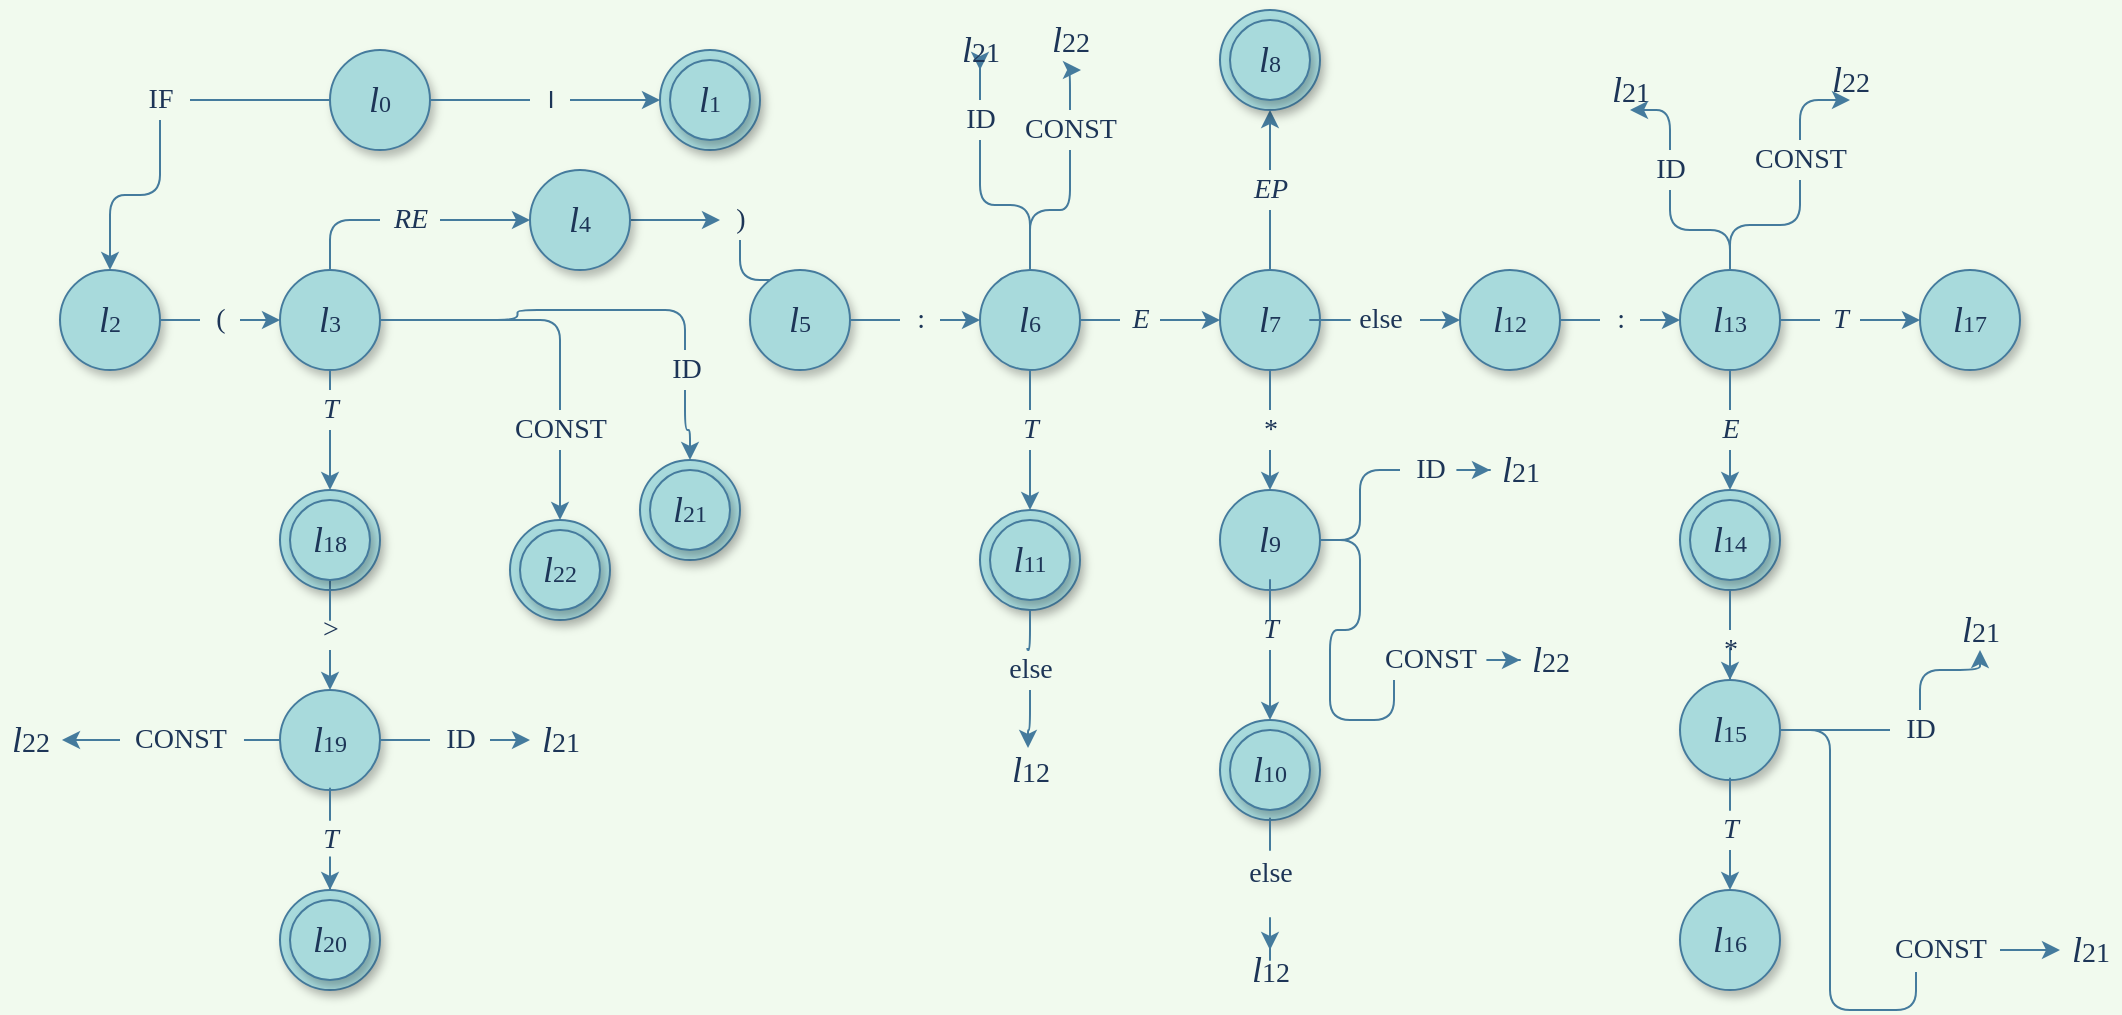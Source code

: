 <mxfile version="15.9.1" type="device"><diagram name="Page-1" id="42789a77-a242-8287-6e28-9cd8cfd52e62"><mxGraphModel dx="1471" dy="631" grid="1" gridSize="10" guides="1" tooltips="1" connect="1" arrows="1" fold="1" page="1" pageScale="1" pageWidth="1100" pageHeight="850" background="#F1FAEE" math="0" shadow="0"><root><mxCell id="0"/><mxCell id="1" parent="0"/><mxCell id="T-5cMUtfpb9aimFuMQNR-3" style="edgeStyle=orthogonalEdgeStyle;rounded=0;orthogonalLoop=1;jettySize=auto;html=1;fontFamily=Times New Roman;fontSize=18;fillColor=#A8DADC;strokeColor=#457B9D;fontColor=#1D3557;startArrow=none;labelBackgroundColor=#F1FAEE;" edge="1" parent="1" source="T-5cMUtfpb9aimFuMQNR-4" target="T-5cMUtfpb9aimFuMQNR-1"><mxGeometry relative="1" as="geometry"/></mxCell><mxCell id="T-5cMUtfpb9aimFuMQNR-21" style="edgeStyle=orthogonalEdgeStyle;curved=0;rounded=1;sketch=0;orthogonalLoop=1;jettySize=auto;html=1;fontFamily=Times New Roman;fontSize=14;fontColor=#1D3557;strokeColor=#457B9D;fillColor=#A8DADC;startArrow=none;" edge="1" parent="1" source="T-5cMUtfpb9aimFuMQNR-23" target="T-5cMUtfpb9aimFuMQNR-18"><mxGeometry relative="1" as="geometry"/></mxCell><mxCell id="3o5LL-7ji7sKPHtZ-A-z-18" value="&lt;font style=&quot;font-size: 18px&quot; face=&quot;Times New Roman&quot;&gt;&lt;i&gt;&lt;span&gt;l&lt;/span&gt;&lt;/i&gt;&lt;/font&gt;&lt;font face=&quot;Times New Roman&quot;&gt;0&lt;/font&gt;" style="ellipse;whiteSpace=wrap;html=1;rounded=0;shadow=1;comic=0;labelBackgroundColor=none;strokeWidth=1;fontFamily=Verdana;fontSize=12;align=center;fillColor=#A8DADC;strokeColor=#457B9D;fontColor=#1D3557;" parent="1" vertex="1"><mxGeometry x="205" y="70" width="50" height="50" as="geometry"/></mxCell><mxCell id="T-5cMUtfpb9aimFuMQNR-1" value="&lt;font style=&quot;font-size: 18px&quot; face=&quot;Times New Roman&quot;&gt;&lt;i&gt;&lt;span&gt;l&lt;/span&gt;&lt;/i&gt;&lt;/font&gt;1" style="ellipse;whiteSpace=wrap;html=1;rounded=0;shadow=1;comic=0;labelBackgroundColor=none;strokeWidth=1;fontFamily=Verdana;fontSize=12;align=center;fillColor=#A8DADC;strokeColor=#457B9D;fontColor=#1D3557;" vertex="1" parent="1"><mxGeometry x="370" y="70" width="50" height="50" as="geometry"/></mxCell><mxCell id="T-5cMUtfpb9aimFuMQNR-4" value="I" style="text;html=1;align=center;verticalAlign=middle;resizable=0;points=[];autosize=1;strokeColor=none;fillColor=none;fontColor=#1D3557;" vertex="1" parent="1"><mxGeometry x="305" y="85" width="20" height="20" as="geometry"/></mxCell><mxCell id="T-5cMUtfpb9aimFuMQNR-5" value="" style="edgeStyle=orthogonalEdgeStyle;rounded=0;orthogonalLoop=1;jettySize=auto;html=1;fontFamily=Times New Roman;fontSize=18;fillColor=#A8DADC;strokeColor=#457B9D;fontColor=#1D3557;endArrow=none;labelBackgroundColor=#F1FAEE;" edge="1" parent="1" source="3o5LL-7ji7sKPHtZ-A-z-18" target="T-5cMUtfpb9aimFuMQNR-4"><mxGeometry relative="1" as="geometry"><mxPoint x="230" y="120" as="sourcePoint"/><mxPoint x="230" y="210" as="targetPoint"/></mxGeometry></mxCell><mxCell id="T-5cMUtfpb9aimFuMQNR-6" value="&lt;font style=&quot;font-size: 18px&quot; face=&quot;Times New Roman&quot;&gt;&lt;i&gt;&lt;span&gt;l&lt;/span&gt;&lt;/i&gt;&lt;/font&gt;1" style="ellipse;whiteSpace=wrap;html=1;rounded=0;shadow=1;comic=0;labelBackgroundColor=none;strokeWidth=1;fontFamily=Verdana;fontSize=12;align=center;fillColor=#A8DADC;strokeColor=#457B9D;fontColor=#1D3557;" vertex="1" parent="1"><mxGeometry x="375" y="75" width="40" height="40" as="geometry"/></mxCell><mxCell id="T-5cMUtfpb9aimFuMQNR-22" style="edgeStyle=orthogonalEdgeStyle;curved=0;rounded=1;sketch=0;orthogonalLoop=1;jettySize=auto;html=1;entryX=0;entryY=0.5;entryDx=0;entryDy=0;fontFamily=Times New Roman;fontSize=14;fontColor=#1D3557;strokeColor=#457B9D;fillColor=#A8DADC;startArrow=none;" edge="1" parent="1" source="T-5cMUtfpb9aimFuMQNR-25" target="T-5cMUtfpb9aimFuMQNR-19"><mxGeometry relative="1" as="geometry"/></mxCell><mxCell id="T-5cMUtfpb9aimFuMQNR-18" value="&lt;font style=&quot;font-size: 18px&quot; face=&quot;Times New Roman&quot;&gt;&lt;i&gt;&lt;span&gt;l&lt;/span&gt;&lt;/i&gt;&lt;/font&gt;&lt;font face=&quot;Times New Roman&quot;&gt;2&lt;/font&gt;" style="ellipse;whiteSpace=wrap;html=1;rounded=0;shadow=1;comic=0;labelBackgroundColor=none;strokeWidth=1;fontFamily=Verdana;fontSize=12;align=center;fillColor=#A8DADC;strokeColor=#457B9D;fontColor=#1D3557;" vertex="1" parent="1"><mxGeometry x="70" y="180" width="50" height="50" as="geometry"/></mxCell><mxCell id="T-5cMUtfpb9aimFuMQNR-28" style="edgeStyle=orthogonalEdgeStyle;curved=0;rounded=1;sketch=0;orthogonalLoop=1;jettySize=auto;html=1;entryX=0;entryY=0.5;entryDx=0;entryDy=0;fontFamily=Times New Roman;fontSize=14;fontColor=#1D3557;strokeColor=#457B9D;fillColor=#A8DADC;startArrow=none;" edge="1" parent="1" source="T-5cMUtfpb9aimFuMQNR-29" target="T-5cMUtfpb9aimFuMQNR-27"><mxGeometry relative="1" as="geometry"/></mxCell><mxCell id="T-5cMUtfpb9aimFuMQNR-52" style="edgeStyle=orthogonalEdgeStyle;curved=0;rounded=1;sketch=0;orthogonalLoop=1;jettySize=auto;html=1;fontFamily=Times New Roman;fontSize=14;fontColor=#1D3557;strokeColor=#457B9D;fillColor=#A8DADC;startArrow=none;" edge="1" parent="1" source="T-5cMUtfpb9aimFuMQNR-53" target="T-5cMUtfpb9aimFuMQNR-51"><mxGeometry relative="1" as="geometry"/></mxCell><mxCell id="T-5cMUtfpb9aimFuMQNR-160" style="edgeStyle=orthogonalEdgeStyle;curved=0;rounded=1;sketch=0;orthogonalLoop=1;jettySize=auto;html=1;entryX=0.5;entryY=0;entryDx=0;entryDy=0;fontFamily=Times New Roman;fontSize=14;fontColor=#1D3557;strokeColor=#457B9D;fillColor=#A8DADC;startArrow=none;" edge="1" parent="1" source="T-5cMUtfpb9aimFuMQNR-162" target="T-5cMUtfpb9aimFuMQNR-123"><mxGeometry relative="1" as="geometry"/></mxCell><mxCell id="T-5cMUtfpb9aimFuMQNR-168" style="edgeStyle=orthogonalEdgeStyle;curved=0;rounded=1;sketch=0;orthogonalLoop=1;jettySize=auto;html=1;fontFamily=Times New Roman;fontSize=14;fontColor=#1D3557;strokeColor=#457B9D;fillColor=#A8DADC;startArrow=none;" edge="1" parent="1" source="T-5cMUtfpb9aimFuMQNR-166" target="T-5cMUtfpb9aimFuMQNR-122"><mxGeometry relative="1" as="geometry"/></mxCell><mxCell id="T-5cMUtfpb9aimFuMQNR-19" value="&lt;font style=&quot;font-size: 18px&quot; face=&quot;Times New Roman&quot;&gt;&lt;i&gt;&lt;span&gt;l&lt;/span&gt;&lt;/i&gt;&lt;/font&gt;&lt;font face=&quot;Times New Roman&quot;&gt;3&lt;/font&gt;" style="ellipse;whiteSpace=wrap;html=1;rounded=0;shadow=1;comic=0;labelBackgroundColor=none;strokeWidth=1;fontFamily=Verdana;fontSize=12;align=center;fillColor=#A8DADC;strokeColor=#457B9D;fontColor=#1D3557;" vertex="1" parent="1"><mxGeometry x="180" y="180" width="50" height="50" as="geometry"/></mxCell><mxCell id="T-5cMUtfpb9aimFuMQNR-23" value="IF" style="text;html=1;align=center;verticalAlign=middle;resizable=0;points=[];autosize=1;strokeColor=none;fillColor=none;fontSize=14;fontFamily=Times New Roman;fontColor=#1D3557;" vertex="1" parent="1"><mxGeometry x="105" y="85" width="30" height="20" as="geometry"/></mxCell><mxCell id="T-5cMUtfpb9aimFuMQNR-24" value="" style="edgeStyle=orthogonalEdgeStyle;curved=0;rounded=1;sketch=0;orthogonalLoop=1;jettySize=auto;html=1;fontFamily=Times New Roman;fontSize=14;fontColor=#1D3557;strokeColor=#457B9D;fillColor=#A8DADC;endArrow=none;" edge="1" parent="1" source="3o5LL-7ji7sKPHtZ-A-z-18" target="T-5cMUtfpb9aimFuMQNR-23"><mxGeometry relative="1" as="geometry"><mxPoint x="205.0" y="95.0" as="sourcePoint"/><mxPoint x="95.0" y="180" as="targetPoint"/></mxGeometry></mxCell><mxCell id="T-5cMUtfpb9aimFuMQNR-25" value="(" style="text;html=1;align=center;verticalAlign=middle;resizable=0;points=[];autosize=1;strokeColor=none;fillColor=none;fontSize=14;fontFamily=Times New Roman;fontColor=#1D3557;" vertex="1" parent="1"><mxGeometry x="140" y="195" width="20" height="20" as="geometry"/></mxCell><mxCell id="T-5cMUtfpb9aimFuMQNR-26" value="" style="edgeStyle=orthogonalEdgeStyle;curved=0;rounded=1;sketch=0;orthogonalLoop=1;jettySize=auto;html=1;entryX=0;entryY=0.5;entryDx=0;entryDy=0;fontFamily=Times New Roman;fontSize=14;fontColor=#1D3557;strokeColor=#457B9D;fillColor=#A8DADC;endArrow=none;" edge="1" parent="1" source="T-5cMUtfpb9aimFuMQNR-18" target="T-5cMUtfpb9aimFuMQNR-25"><mxGeometry relative="1" as="geometry"><mxPoint x="120" y="205" as="sourcePoint"/><mxPoint x="220" y="205" as="targetPoint"/></mxGeometry></mxCell><mxCell id="T-5cMUtfpb9aimFuMQNR-156" style="edgeStyle=orthogonalEdgeStyle;curved=0;rounded=1;sketch=0;orthogonalLoop=1;jettySize=auto;html=1;entryX=0.5;entryY=0;entryDx=0;entryDy=0;fontFamily=Times New Roman;fontSize=14;fontColor=#1D3557;strokeColor=#457B9D;fillColor=#A8DADC;startArrow=none;" edge="1" parent="1" source="T-5cMUtfpb9aimFuMQNR-39" target="T-5cMUtfpb9aimFuMQNR-33"><mxGeometry relative="1" as="geometry"/></mxCell><mxCell id="T-5cMUtfpb9aimFuMQNR-159" style="edgeStyle=orthogonalEdgeStyle;curved=0;rounded=1;sketch=0;orthogonalLoop=1;jettySize=auto;html=1;fontFamily=Times New Roman;fontSize=14;fontColor=#1D3557;strokeColor=#457B9D;fillColor=#A8DADC;" edge="1" parent="1" source="T-5cMUtfpb9aimFuMQNR-27" target="T-5cMUtfpb9aimFuMQNR-39"><mxGeometry relative="1" as="geometry"/></mxCell><mxCell id="T-5cMUtfpb9aimFuMQNR-27" value="&lt;font style=&quot;font-size: 18px&quot; face=&quot;Times New Roman&quot;&gt;&lt;i&gt;&lt;span&gt;l&lt;/span&gt;&lt;/i&gt;&lt;/font&gt;&lt;font face=&quot;Times New Roman&quot;&gt;4&lt;/font&gt;" style="ellipse;whiteSpace=wrap;html=1;rounded=0;shadow=1;comic=0;labelBackgroundColor=none;strokeWidth=1;fontFamily=Verdana;fontSize=12;align=center;fillColor=#A8DADC;strokeColor=#457B9D;fontColor=#1D3557;" vertex="1" parent="1"><mxGeometry x="305" y="130" width="50" height="50" as="geometry"/></mxCell><mxCell id="T-5cMUtfpb9aimFuMQNR-29" value="&lt;i&gt;RE&lt;/i&gt;" style="text;html=1;align=center;verticalAlign=middle;resizable=0;points=[];autosize=1;strokeColor=none;fillColor=none;fontSize=14;fontFamily=Times New Roman;fontColor=#1D3557;" vertex="1" parent="1"><mxGeometry x="230" y="145" width="30" height="20" as="geometry"/></mxCell><mxCell id="T-5cMUtfpb9aimFuMQNR-30" value="" style="edgeStyle=orthogonalEdgeStyle;curved=0;rounded=1;sketch=0;orthogonalLoop=1;jettySize=auto;html=1;entryX=0;entryY=0.5;entryDx=0;entryDy=0;fontFamily=Times New Roman;fontSize=14;fontColor=#1D3557;strokeColor=#457B9D;fillColor=#A8DADC;endArrow=none;" edge="1" parent="1" source="T-5cMUtfpb9aimFuMQNR-19" target="T-5cMUtfpb9aimFuMQNR-29"><mxGeometry relative="1" as="geometry"><mxPoint x="255" y="205" as="sourcePoint"/><mxPoint x="330" y="205" as="targetPoint"/></mxGeometry></mxCell><mxCell id="T-5cMUtfpb9aimFuMQNR-37" style="edgeStyle=orthogonalEdgeStyle;curved=0;rounded=1;sketch=0;orthogonalLoop=1;jettySize=auto;html=1;entryX=0;entryY=0.5;entryDx=0;entryDy=0;fontFamily=Times New Roman;fontSize=14;fontColor=#1D3557;strokeColor=#457B9D;fillColor=#A8DADC;startArrow=none;" edge="1" parent="1" source="T-5cMUtfpb9aimFuMQNR-41" target="T-5cMUtfpb9aimFuMQNR-34"><mxGeometry relative="1" as="geometry"/></mxCell><mxCell id="T-5cMUtfpb9aimFuMQNR-33" value="&lt;font style=&quot;font-size: 18px&quot; face=&quot;Times New Roman&quot;&gt;&lt;i&gt;&lt;span&gt;l&lt;/span&gt;&lt;/i&gt;&lt;/font&gt;&lt;font face=&quot;Times New Roman&quot;&gt;5&lt;/font&gt;" style="ellipse;whiteSpace=wrap;html=1;rounded=0;shadow=1;comic=0;labelBackgroundColor=none;strokeWidth=1;fontFamily=Verdana;fontSize=12;align=center;fillColor=#A8DADC;strokeColor=#457B9D;fontColor=#1D3557;" vertex="1" parent="1"><mxGeometry x="415" y="180" width="50" height="50" as="geometry"/></mxCell><mxCell id="T-5cMUtfpb9aimFuMQNR-38" style="edgeStyle=orthogonalEdgeStyle;curved=0;rounded=1;sketch=0;orthogonalLoop=1;jettySize=auto;html=1;entryX=0;entryY=0.5;entryDx=0;entryDy=0;fontFamily=Times New Roman;fontSize=14;fontColor=#1D3557;strokeColor=#457B9D;fillColor=#A8DADC;startArrow=none;" edge="1" parent="1" source="T-5cMUtfpb9aimFuMQNR-43" target="T-5cMUtfpb9aimFuMQNR-35"><mxGeometry relative="1" as="geometry"/></mxCell><mxCell id="T-5cMUtfpb9aimFuMQNR-145" style="edgeStyle=orthogonalEdgeStyle;curved=0;rounded=1;sketch=0;orthogonalLoop=1;jettySize=auto;html=1;fontFamily=Times New Roman;fontSize=14;fontColor=#1D3557;strokeColor=#457B9D;fillColor=#A8DADC;startArrow=none;" edge="1" parent="1" source="T-5cMUtfpb9aimFuMQNR-146" target="T-5cMUtfpb9aimFuMQNR-143"><mxGeometry relative="1" as="geometry"/></mxCell><mxCell id="T-5cMUtfpb9aimFuMQNR-188" style="edgeStyle=orthogonalEdgeStyle;curved=0;rounded=1;sketch=0;orthogonalLoop=1;jettySize=auto;html=1;fontFamily=Times New Roman;fontSize=14;fontColor=#1D3557;strokeColor=#457B9D;fillColor=#A8DADC;startArrow=none;" edge="1" parent="1" source="T-5cMUtfpb9aimFuMQNR-192"><mxGeometry relative="1" as="geometry"><mxPoint x="580" y="80" as="targetPoint"/></mxGeometry></mxCell><mxCell id="T-5cMUtfpb9aimFuMQNR-189" style="edgeStyle=orthogonalEdgeStyle;curved=0;rounded=1;sketch=0;orthogonalLoop=1;jettySize=auto;html=1;fontFamily=Times New Roman;fontSize=14;fontColor=#1D3557;strokeColor=#457B9D;fillColor=#A8DADC;startArrow=none;" edge="1" parent="1" source="T-5cMUtfpb9aimFuMQNR-190"><mxGeometry relative="1" as="geometry"><mxPoint x="530" y="80" as="targetPoint"/></mxGeometry></mxCell><mxCell id="T-5cMUtfpb9aimFuMQNR-34" value="&lt;font style=&quot;font-size: 18px&quot; face=&quot;Times New Roman&quot;&gt;&lt;i&gt;&lt;span&gt;l&lt;/span&gt;&lt;/i&gt;&lt;/font&gt;&lt;font face=&quot;Times New Roman&quot;&gt;6&lt;/font&gt;" style="ellipse;whiteSpace=wrap;html=1;rounded=0;shadow=1;comic=0;labelBackgroundColor=none;strokeWidth=1;fontFamily=Verdana;fontSize=12;align=center;fillColor=#A8DADC;strokeColor=#457B9D;fontColor=#1D3557;" vertex="1" parent="1"><mxGeometry x="530" y="180" width="50" height="50" as="geometry"/></mxCell><mxCell id="T-5cMUtfpb9aimFuMQNR-73" value="" style="edgeStyle=orthogonalEdgeStyle;curved=0;rounded=1;sketch=0;orthogonalLoop=1;jettySize=auto;html=1;fontFamily=Times New Roman;fontSize=14;fontColor=#1D3557;strokeColor=#457B9D;fillColor=#A8DADC;startArrow=none;" edge="1" parent="1" source="T-5cMUtfpb9aimFuMQNR-74" target="T-5cMUtfpb9aimFuMQNR-72"><mxGeometry relative="1" as="geometry"/></mxCell><mxCell id="T-5cMUtfpb9aimFuMQNR-86" style="edgeStyle=orthogonalEdgeStyle;curved=0;rounded=1;sketch=0;orthogonalLoop=1;jettySize=auto;html=1;fontFamily=Times New Roman;fontSize=14;fontColor=#1D3557;strokeColor=#457B9D;fillColor=#A8DADC;startArrow=none;" edge="1" parent="1" source="T-5cMUtfpb9aimFuMQNR-93" target="T-5cMUtfpb9aimFuMQNR-85"><mxGeometry relative="1" as="geometry"/></mxCell><mxCell id="T-5cMUtfpb9aimFuMQNR-89" style="edgeStyle=orthogonalEdgeStyle;curved=0;rounded=1;sketch=0;orthogonalLoop=1;jettySize=auto;html=1;fontFamily=Times New Roman;fontSize=14;fontColor=#1D3557;strokeColor=#457B9D;fillColor=#A8DADC;startArrow=none;" edge="1" parent="1" source="T-5cMUtfpb9aimFuMQNR-90" target="T-5cMUtfpb9aimFuMQNR-45"><mxGeometry relative="1" as="geometry"/></mxCell><mxCell id="T-5cMUtfpb9aimFuMQNR-35" value="&lt;font style=&quot;font-size: 18px&quot; face=&quot;Times New Roman&quot;&gt;&lt;i&gt;&lt;span&gt;l&lt;/span&gt;&lt;/i&gt;&lt;/font&gt;&lt;font face=&quot;Times New Roman&quot;&gt;7&lt;/font&gt;" style="ellipse;whiteSpace=wrap;html=1;rounded=0;shadow=1;comic=0;labelBackgroundColor=none;strokeWidth=1;fontFamily=Verdana;fontSize=12;align=center;fillColor=#A8DADC;strokeColor=#457B9D;fontColor=#1D3557;" vertex="1" parent="1"><mxGeometry x="650" y="180" width="50" height="50" as="geometry"/></mxCell><mxCell id="T-5cMUtfpb9aimFuMQNR-41" value=":" style="text;html=1;align=center;verticalAlign=middle;resizable=0;points=[];autosize=1;strokeColor=none;fillColor=none;fontSize=14;fontFamily=Times New Roman;fontColor=#1D3557;" vertex="1" parent="1"><mxGeometry x="490" y="195" width="20" height="20" as="geometry"/></mxCell><mxCell id="T-5cMUtfpb9aimFuMQNR-42" value="" style="edgeStyle=orthogonalEdgeStyle;curved=0;rounded=1;sketch=0;orthogonalLoop=1;jettySize=auto;html=1;entryX=0;entryY=0.5;entryDx=0;entryDy=0;fontFamily=Times New Roman;fontSize=14;fontColor=#1D3557;strokeColor=#457B9D;fillColor=#A8DADC;endArrow=none;" edge="1" parent="1" source="T-5cMUtfpb9aimFuMQNR-33" target="T-5cMUtfpb9aimFuMQNR-41"><mxGeometry relative="1" as="geometry"><mxPoint x="520" y="205" as="sourcePoint"/><mxPoint x="600" y="205" as="targetPoint"/></mxGeometry></mxCell><mxCell id="T-5cMUtfpb9aimFuMQNR-43" value="&lt;i&gt;E&lt;/i&gt;" style="text;html=1;align=center;verticalAlign=middle;resizable=0;points=[];autosize=1;strokeColor=none;fillColor=none;fontSize=14;fontFamily=Times New Roman;fontColor=#1D3557;" vertex="1" parent="1"><mxGeometry x="600" y="195" width="20" height="20" as="geometry"/></mxCell><mxCell id="T-5cMUtfpb9aimFuMQNR-44" value="" style="edgeStyle=orthogonalEdgeStyle;curved=0;rounded=1;sketch=0;orthogonalLoop=1;jettySize=auto;html=1;entryX=0;entryY=0.5;entryDx=0;entryDy=0;fontFamily=Times New Roman;fontSize=14;fontColor=#1D3557;strokeColor=#457B9D;fillColor=#A8DADC;endArrow=none;" edge="1" parent="1" source="T-5cMUtfpb9aimFuMQNR-34" target="T-5cMUtfpb9aimFuMQNR-43"><mxGeometry relative="1" as="geometry"><mxPoint x="650" y="205" as="sourcePoint"/><mxPoint x="760" y="205" as="targetPoint"/></mxGeometry></mxCell><mxCell id="T-5cMUtfpb9aimFuMQNR-45" value="&lt;font style=&quot;font-size: 18px&quot; face=&quot;Times New Roman&quot;&gt;&lt;i&gt;&lt;span&gt;l&lt;/span&gt;&lt;/i&gt;&lt;/font&gt;&lt;font face=&quot;Times New Roman&quot;&gt;8&lt;/font&gt;" style="ellipse;whiteSpace=wrap;html=1;rounded=0;shadow=1;comic=0;labelBackgroundColor=none;strokeWidth=1;fontFamily=Verdana;fontSize=12;align=center;fillColor=#A8DADC;strokeColor=#457B9D;fontColor=#1D3557;" vertex="1" parent="1"><mxGeometry x="650" y="50" width="50" height="50" as="geometry"/></mxCell><mxCell id="T-5cMUtfpb9aimFuMQNR-56" style="edgeStyle=orthogonalEdgeStyle;curved=0;rounded=1;sketch=0;orthogonalLoop=1;jettySize=auto;html=1;fontFamily=Times New Roman;fontSize=14;fontColor=#1D3557;strokeColor=#457B9D;fillColor=#A8DADC;startArrow=none;" edge="1" parent="1" source="T-5cMUtfpb9aimFuMQNR-57" target="T-5cMUtfpb9aimFuMQNR-55"><mxGeometry relative="1" as="geometry"/></mxCell><mxCell id="T-5cMUtfpb9aimFuMQNR-51" value="&lt;font style=&quot;font-size: 18px&quot; face=&quot;Times New Roman&quot;&gt;&lt;i&gt;&lt;span&gt;l&lt;/span&gt;&lt;/i&gt;&lt;/font&gt;&lt;font face=&quot;Times New Roman&quot;&gt;18&lt;/font&gt;" style="ellipse;whiteSpace=wrap;html=1;rounded=0;shadow=1;comic=0;labelBackgroundColor=none;strokeWidth=1;fontFamily=Verdana;fontSize=12;align=center;fillColor=#A8DADC;strokeColor=#457B9D;fontColor=#1D3557;" vertex="1" parent="1"><mxGeometry x="180" y="290" width="50" height="50" as="geometry"/></mxCell><mxCell id="T-5cMUtfpb9aimFuMQNR-53" value="&lt;i&gt;T&lt;/i&gt;" style="text;html=1;align=center;verticalAlign=middle;resizable=0;points=[];autosize=1;strokeColor=none;fillColor=none;fontSize=14;fontFamily=Times New Roman;fontColor=#1D3557;" vertex="1" parent="1"><mxGeometry x="195" y="240" width="20" height="20" as="geometry"/></mxCell><mxCell id="T-5cMUtfpb9aimFuMQNR-54" value="" style="edgeStyle=orthogonalEdgeStyle;curved=0;rounded=1;sketch=0;orthogonalLoop=1;jettySize=auto;html=1;fontFamily=Times New Roman;fontSize=14;fontColor=#1D3557;strokeColor=#457B9D;fillColor=#A8DADC;endArrow=none;" edge="1" parent="1" source="T-5cMUtfpb9aimFuMQNR-19" target="T-5cMUtfpb9aimFuMQNR-53"><mxGeometry relative="1" as="geometry"><mxPoint x="205" y="230" as="sourcePoint"/><mxPoint x="205" y="290" as="targetPoint"/><Array as="points"><mxPoint x="205" y="260"/><mxPoint x="205" y="260"/></Array></mxGeometry></mxCell><mxCell id="T-5cMUtfpb9aimFuMQNR-60" style="edgeStyle=orthogonalEdgeStyle;curved=0;rounded=1;sketch=0;orthogonalLoop=1;jettySize=auto;html=1;fontFamily=Times New Roman;fontSize=14;fontColor=#1D3557;strokeColor=#457B9D;fillColor=#A8DADC;startArrow=none;" edge="1" parent="1" source="T-5cMUtfpb9aimFuMQNR-61" target="T-5cMUtfpb9aimFuMQNR-59"><mxGeometry relative="1" as="geometry"/></mxCell><mxCell id="T-5cMUtfpb9aimFuMQNR-178" style="edgeStyle=orthogonalEdgeStyle;curved=0;rounded=1;sketch=0;orthogonalLoop=1;jettySize=auto;html=1;fontFamily=Times New Roman;fontSize=14;fontColor=#1D3557;strokeColor=#457B9D;fillColor=#A8DADC;startArrow=none;" edge="1" parent="1" source="T-5cMUtfpb9aimFuMQNR-183" target="T-5cMUtfpb9aimFuMQNR-176"><mxGeometry relative="1" as="geometry"/></mxCell><mxCell id="T-5cMUtfpb9aimFuMQNR-179" style="edgeStyle=orthogonalEdgeStyle;curved=0;rounded=1;sketch=0;orthogonalLoop=1;jettySize=auto;html=1;entryX=1.033;entryY=0.5;entryDx=0;entryDy=0;entryPerimeter=0;fontFamily=Times New Roman;fontSize=14;fontColor=#1D3557;strokeColor=#457B9D;fillColor=#A8DADC;startArrow=none;" edge="1" parent="1" source="T-5cMUtfpb9aimFuMQNR-180" target="T-5cMUtfpb9aimFuMQNR-177"><mxGeometry relative="1" as="geometry"/></mxCell><mxCell id="T-5cMUtfpb9aimFuMQNR-55" value="&lt;font style=&quot;font-size: 18px&quot; face=&quot;Times New Roman&quot;&gt;&lt;i&gt;&lt;span&gt;l&lt;/span&gt;&lt;/i&gt;&lt;/font&gt;&lt;font face=&quot;Times New Roman&quot;&gt;19&lt;/font&gt;" style="ellipse;whiteSpace=wrap;html=1;rounded=0;shadow=1;comic=0;labelBackgroundColor=none;strokeWidth=1;fontFamily=Verdana;fontSize=12;align=center;fillColor=#A8DADC;strokeColor=#457B9D;fontColor=#1D3557;" vertex="1" parent="1"><mxGeometry x="180" y="390" width="50" height="50" as="geometry"/></mxCell><mxCell id="T-5cMUtfpb9aimFuMQNR-57" value="&amp;gt;" style="text;html=1;align=center;verticalAlign=middle;resizable=0;points=[];autosize=1;strokeColor=none;fillColor=none;fontSize=14;fontFamily=Times New Roman;fontColor=#1D3557;" vertex="1" parent="1"><mxGeometry x="195" y="350" width="20" height="20" as="geometry"/></mxCell><mxCell id="T-5cMUtfpb9aimFuMQNR-58" value="" style="edgeStyle=orthogonalEdgeStyle;curved=0;rounded=1;sketch=0;orthogonalLoop=1;jettySize=auto;html=1;fontFamily=Times New Roman;fontSize=14;fontColor=#1D3557;strokeColor=#457B9D;fillColor=#A8DADC;endArrow=none;" edge="1" parent="1" source="T-5cMUtfpb9aimFuMQNR-51" target="T-5cMUtfpb9aimFuMQNR-57"><mxGeometry relative="1" as="geometry"><mxPoint x="205" y="340" as="sourcePoint"/><mxPoint x="205" y="390" as="targetPoint"/></mxGeometry></mxCell><mxCell id="T-5cMUtfpb9aimFuMQNR-59" value="&lt;font style=&quot;font-size: 18px&quot; face=&quot;Times New Roman&quot;&gt;&lt;i&gt;&lt;span&gt;l&lt;/span&gt;&lt;/i&gt;&lt;/font&gt;&lt;font face=&quot;Times New Roman&quot;&gt;20&lt;/font&gt;" style="ellipse;whiteSpace=wrap;html=1;rounded=0;shadow=1;comic=0;labelBackgroundColor=none;strokeWidth=1;fontFamily=Verdana;fontSize=12;align=center;fillColor=#A8DADC;strokeColor=#457B9D;fontColor=#1D3557;" vertex="1" parent="1"><mxGeometry x="180" y="490" width="50" height="50" as="geometry"/></mxCell><mxCell id="T-5cMUtfpb9aimFuMQNR-61" value="&lt;i&gt;T&lt;/i&gt;" style="text;html=1;align=center;verticalAlign=middle;resizable=0;points=[];autosize=1;strokeColor=none;fillColor=none;fontSize=14;fontFamily=Times New Roman;fontColor=#1D3557;" vertex="1" parent="1"><mxGeometry x="195" y="455" width="20" height="20" as="geometry"/></mxCell><mxCell id="T-5cMUtfpb9aimFuMQNR-62" value="" style="edgeStyle=orthogonalEdgeStyle;curved=0;rounded=1;sketch=0;orthogonalLoop=1;jettySize=auto;html=1;fontFamily=Times New Roman;fontSize=14;fontColor=#1D3557;strokeColor=#457B9D;fillColor=#A8DADC;endArrow=none;" edge="1" parent="1" source="T-5cMUtfpb9aimFuMQNR-55" target="T-5cMUtfpb9aimFuMQNR-61"><mxGeometry relative="1" as="geometry"><mxPoint x="230" y="415" as="sourcePoint"/><mxPoint x="280" y="450" as="targetPoint"/></mxGeometry></mxCell><mxCell id="T-5cMUtfpb9aimFuMQNR-79" style="edgeStyle=orthogonalEdgeStyle;curved=0;rounded=1;sketch=0;orthogonalLoop=1;jettySize=auto;html=1;entryX=0.5;entryY=0;entryDx=0;entryDy=0;fontFamily=Times New Roman;fontSize=14;fontColor=#1D3557;strokeColor=#457B9D;fillColor=#A8DADC;startArrow=none;" edge="1" parent="1" source="T-5cMUtfpb9aimFuMQNR-80" target="T-5cMUtfpb9aimFuMQNR-78"><mxGeometry relative="1" as="geometry"/></mxCell><mxCell id="T-5cMUtfpb9aimFuMQNR-196" style="edgeStyle=orthogonalEdgeStyle;curved=0;rounded=1;sketch=0;orthogonalLoop=1;jettySize=auto;html=1;fontFamily=Times New Roman;fontSize=14;fontColor=#1D3557;strokeColor=#457B9D;fillColor=#A8DADC;startArrow=none;" edge="1" parent="1" source="T-5cMUtfpb9aimFuMQNR-198" target="T-5cMUtfpb9aimFuMQNR-194"><mxGeometry relative="1" as="geometry"/></mxCell><mxCell id="T-5cMUtfpb9aimFuMQNR-72" value="&lt;font style=&quot;font-size: 18px&quot; face=&quot;Times New Roman&quot;&gt;&lt;i&gt;&lt;span&gt;l&lt;/span&gt;&lt;/i&gt;&lt;/font&gt;&lt;font face=&quot;Times New Roman&quot;&gt;9&lt;/font&gt;" style="ellipse;whiteSpace=wrap;html=1;rounded=0;shadow=1;comic=0;labelBackgroundColor=none;strokeWidth=1;fontFamily=Verdana;fontSize=12;align=center;fillColor=#A8DADC;strokeColor=#457B9D;fontColor=#1D3557;" vertex="1" parent="1"><mxGeometry x="650" y="290" width="50" height="50" as="geometry"/></mxCell><mxCell id="T-5cMUtfpb9aimFuMQNR-74" value="*" style="text;html=1;align=center;verticalAlign=middle;resizable=0;points=[];autosize=1;strokeColor=none;fillColor=none;fontSize=14;fontFamily=Times New Roman;fontColor=#1D3557;" vertex="1" parent="1"><mxGeometry x="665" y="250" width="20" height="20" as="geometry"/></mxCell><mxCell id="T-5cMUtfpb9aimFuMQNR-75" value="" style="edgeStyle=orthogonalEdgeStyle;curved=0;rounded=1;sketch=0;orthogonalLoop=1;jettySize=auto;html=1;fontFamily=Times New Roman;fontSize=14;fontColor=#1D3557;strokeColor=#457B9D;fillColor=#A8DADC;endArrow=none;" edge="1" parent="1" source="T-5cMUtfpb9aimFuMQNR-35" target="T-5cMUtfpb9aimFuMQNR-74"><mxGeometry relative="1" as="geometry"><mxPoint x="675" y="230" as="sourcePoint"/><mxPoint x="675" y="290" as="targetPoint"/></mxGeometry></mxCell><mxCell id="T-5cMUtfpb9aimFuMQNR-84" style="edgeStyle=orthogonalEdgeStyle;curved=0;rounded=1;sketch=0;orthogonalLoop=1;jettySize=auto;html=1;fontFamily=Times New Roman;fontSize=14;fontColor=#1D3557;strokeColor=#457B9D;fillColor=#A8DADC;startArrow=none;" edge="1" parent="1" source="T-5cMUtfpb9aimFuMQNR-140" target="T-5cMUtfpb9aimFuMQNR-82"><mxGeometry relative="1" as="geometry"/></mxCell><mxCell id="T-5cMUtfpb9aimFuMQNR-78" value="&lt;font style=&quot;font-size: 18px&quot; face=&quot;Times New Roman&quot;&gt;&lt;i&gt;&lt;span&gt;l&lt;/span&gt;&lt;/i&gt;&lt;/font&gt;&lt;font face=&quot;Times New Roman&quot;&gt;10&lt;/font&gt;" style="ellipse;whiteSpace=wrap;html=1;rounded=0;shadow=1;comic=0;labelBackgroundColor=none;strokeWidth=1;fontFamily=Verdana;fontSize=12;align=center;fillColor=#A8DADC;strokeColor=#457B9D;fontColor=#1D3557;" vertex="1" parent="1"><mxGeometry x="650" y="405" width="50" height="50" as="geometry"/></mxCell><mxCell id="T-5cMUtfpb9aimFuMQNR-82" value="&lt;font style=&quot;font-size: 18px&quot; face=&quot;Times New Roman&quot;&gt;&lt;i&gt;&lt;span&gt;l&lt;/span&gt;&lt;/i&gt;&lt;/font&gt;12" style="text;html=1;align=center;verticalAlign=middle;resizable=0;points=[];autosize=1;strokeColor=none;fillColor=none;fontSize=14;fontFamily=Times New Roman;fontColor=#1D3557;" vertex="1" parent="1"><mxGeometry x="660" y="520" width="30" height="20" as="geometry"/></mxCell><mxCell id="T-5cMUtfpb9aimFuMQNR-100" style="edgeStyle=orthogonalEdgeStyle;curved=0;rounded=1;sketch=0;orthogonalLoop=1;jettySize=auto;html=1;entryX=0;entryY=0.5;entryDx=0;entryDy=0;fontFamily=Times New Roman;fontSize=14;fontColor=#1D3557;strokeColor=#457B9D;fillColor=#A8DADC;startArrow=none;" edge="1" parent="1" source="T-5cMUtfpb9aimFuMQNR-97" target="T-5cMUtfpb9aimFuMQNR-95"><mxGeometry relative="1" as="geometry"/></mxCell><mxCell id="T-5cMUtfpb9aimFuMQNR-85" value="&lt;font style=&quot;font-size: 18px&quot; face=&quot;Times New Roman&quot;&gt;&lt;i&gt;&lt;span&gt;l&lt;/span&gt;&lt;/i&gt;&lt;/font&gt;12" style="ellipse;whiteSpace=wrap;html=1;rounded=0;shadow=1;comic=0;labelBackgroundColor=none;strokeWidth=1;fontFamily=Verdana;fontSize=12;align=center;fillColor=#A8DADC;strokeColor=#457B9D;fontColor=#1D3557;" vertex="1" parent="1"><mxGeometry x="770" y="180" width="50" height="50" as="geometry"/></mxCell><mxCell id="T-5cMUtfpb9aimFuMQNR-90" value="&lt;i&gt;EP&lt;/i&gt;" style="text;html=1;align=center;verticalAlign=middle;resizable=0;points=[];autosize=1;strokeColor=none;fillColor=none;fontSize=14;fontFamily=Times New Roman;fontColor=#1D3557;" vertex="1" parent="1"><mxGeometry x="660" y="130" width="30" height="20" as="geometry"/></mxCell><mxCell id="T-5cMUtfpb9aimFuMQNR-91" value="" style="edgeStyle=orthogonalEdgeStyle;curved=0;rounded=1;sketch=0;orthogonalLoop=1;jettySize=auto;html=1;fontFamily=Times New Roman;fontSize=14;fontColor=#1D3557;strokeColor=#457B9D;fillColor=#A8DADC;endArrow=none;" edge="1" parent="1" source="T-5cMUtfpb9aimFuMQNR-35" target="T-5cMUtfpb9aimFuMQNR-90"><mxGeometry relative="1" as="geometry"><mxPoint x="675" y="180" as="sourcePoint"/><mxPoint x="675" y="115" as="targetPoint"/></mxGeometry></mxCell><mxCell id="T-5cMUtfpb9aimFuMQNR-93" value="else" style="text;html=1;align=center;verticalAlign=middle;resizable=0;points=[];autosize=1;strokeColor=none;fillColor=none;fontSize=14;fontFamily=Times New Roman;fontColor=#1D3557;" vertex="1" parent="1"><mxGeometry x="710" y="195" width="40" height="20" as="geometry"/></mxCell><mxCell id="T-5cMUtfpb9aimFuMQNR-94" value="" style="edgeStyle=orthogonalEdgeStyle;curved=0;rounded=1;sketch=0;orthogonalLoop=1;jettySize=auto;html=1;fontFamily=Times New Roman;fontSize=14;fontColor=#1D3557;strokeColor=#457B9D;fillColor=#A8DADC;endArrow=none;" edge="1" parent="1" source="T-5cMUtfpb9aimFuMQNR-35" target="T-5cMUtfpb9aimFuMQNR-93"><mxGeometry relative="1" as="geometry"><mxPoint x="700" y="205" as="sourcePoint"/><mxPoint x="770" y="205" as="targetPoint"/></mxGeometry></mxCell><mxCell id="T-5cMUtfpb9aimFuMQNR-106" style="edgeStyle=orthogonalEdgeStyle;curved=0;rounded=1;sketch=0;orthogonalLoop=1;jettySize=auto;html=1;fontFamily=Times New Roman;fontSize=14;fontColor=#1D3557;strokeColor=#457B9D;fillColor=#A8DADC;startArrow=none;" edge="1" parent="1" source="T-5cMUtfpb9aimFuMQNR-114" target="T-5cMUtfpb9aimFuMQNR-103"><mxGeometry relative="1" as="geometry"/></mxCell><mxCell id="T-5cMUtfpb9aimFuMQNR-107" style="edgeStyle=orthogonalEdgeStyle;curved=0;rounded=1;sketch=0;orthogonalLoop=1;jettySize=auto;html=1;fontFamily=Times New Roman;fontSize=14;fontColor=#1D3557;strokeColor=#457B9D;fillColor=#A8DADC;startArrow=none;" edge="1" parent="1" source="T-5cMUtfpb9aimFuMQNR-109" target="T-5cMUtfpb9aimFuMQNR-104"><mxGeometry relative="1" as="geometry"/></mxCell><mxCell id="T-5cMUtfpb9aimFuMQNR-95" value="&lt;font style=&quot;font-size: 18px&quot; face=&quot;Times New Roman&quot;&gt;&lt;i&gt;&lt;span&gt;l&lt;/span&gt;&lt;/i&gt;&lt;/font&gt;&lt;font face=&quot;Times New Roman&quot;&gt;13&lt;/font&gt;" style="ellipse;whiteSpace=wrap;html=1;rounded=0;shadow=1;comic=0;labelBackgroundColor=none;strokeWidth=1;fontFamily=Verdana;fontSize=12;align=center;fillColor=#A8DADC;strokeColor=#457B9D;fontColor=#1D3557;" vertex="1" parent="1"><mxGeometry x="880" y="180" width="50" height="50" as="geometry"/></mxCell><mxCell id="T-5cMUtfpb9aimFuMQNR-97" value=":" style="text;html=1;align=center;verticalAlign=middle;resizable=0;points=[];autosize=1;strokeColor=none;fillColor=none;fontSize=14;fontFamily=Times New Roman;fontColor=#1D3557;" vertex="1" parent="1"><mxGeometry x="840" y="195" width="20" height="20" as="geometry"/></mxCell><mxCell id="T-5cMUtfpb9aimFuMQNR-101" value="" style="edgeStyle=orthogonalEdgeStyle;curved=0;rounded=1;sketch=0;orthogonalLoop=1;jettySize=auto;html=1;entryX=0;entryY=0.5;entryDx=0;entryDy=0;fontFamily=Times New Roman;fontSize=14;fontColor=#1D3557;strokeColor=#457B9D;fillColor=#A8DADC;endArrow=none;" edge="1" parent="1" source="T-5cMUtfpb9aimFuMQNR-85" target="T-5cMUtfpb9aimFuMQNR-97"><mxGeometry relative="1" as="geometry"><mxPoint x="820" y="205" as="sourcePoint"/><mxPoint x="900" y="205" as="targetPoint"/></mxGeometry></mxCell><mxCell id="T-5cMUtfpb9aimFuMQNR-108" style="edgeStyle=orthogonalEdgeStyle;curved=0;rounded=1;sketch=0;orthogonalLoop=1;jettySize=auto;html=1;fontFamily=Times New Roman;fontSize=14;fontColor=#1D3557;strokeColor=#457B9D;fillColor=#A8DADC;startArrow=none;" edge="1" parent="1" source="T-5cMUtfpb9aimFuMQNR-116" target="T-5cMUtfpb9aimFuMQNR-105"><mxGeometry relative="1" as="geometry"/></mxCell><mxCell id="T-5cMUtfpb9aimFuMQNR-103" value="&lt;font style=&quot;font-size: 18px&quot; face=&quot;Times New Roman&quot;&gt;&lt;i&gt;&lt;span&gt;l&lt;/span&gt;&lt;/i&gt;&lt;/font&gt;&lt;font face=&quot;Times New Roman&quot;&gt;14&lt;/font&gt;" style="ellipse;whiteSpace=wrap;html=1;rounded=0;shadow=1;comic=0;labelBackgroundColor=none;strokeWidth=1;fontFamily=Verdana;fontSize=12;align=center;fillColor=#A8DADC;strokeColor=#457B9D;fontColor=#1D3557;" vertex="1" parent="1"><mxGeometry x="880" y="290" width="50" height="50" as="geometry"/></mxCell><mxCell id="T-5cMUtfpb9aimFuMQNR-104" value="&lt;font style=&quot;font-size: 18px&quot; face=&quot;Times New Roman&quot;&gt;&lt;i&gt;&lt;span&gt;l&lt;/span&gt;&lt;/i&gt;&lt;/font&gt;&lt;font face=&quot;Times New Roman&quot;&gt;17&lt;/font&gt;" style="ellipse;whiteSpace=wrap;html=1;rounded=0;shadow=1;comic=0;labelBackgroundColor=none;strokeWidth=1;fontFamily=Verdana;fontSize=12;align=center;fillColor=#A8DADC;strokeColor=#457B9D;fontColor=#1D3557;" vertex="1" parent="1"><mxGeometry x="1000" y="180" width="50" height="50" as="geometry"/></mxCell><mxCell id="T-5cMUtfpb9aimFuMQNR-119" style="edgeStyle=orthogonalEdgeStyle;curved=0;rounded=1;sketch=0;orthogonalLoop=1;jettySize=auto;html=1;fontFamily=Times New Roman;fontSize=14;fontColor=#1D3557;strokeColor=#457B9D;fillColor=#A8DADC;startArrow=none;" edge="1" parent="1" source="T-5cMUtfpb9aimFuMQNR-120" target="T-5cMUtfpb9aimFuMQNR-118"><mxGeometry relative="1" as="geometry"/></mxCell><mxCell id="T-5cMUtfpb9aimFuMQNR-216" style="edgeStyle=orthogonalEdgeStyle;curved=0;rounded=1;sketch=0;orthogonalLoop=1;jettySize=auto;html=1;fontFamily=Times New Roman;fontSize=14;fontColor=#1D3557;strokeColor=#457B9D;fillColor=#A8DADC;startArrow=none;" edge="1" parent="1" source="T-5cMUtfpb9aimFuMQNR-218" target="T-5cMUtfpb9aimFuMQNR-204"><mxGeometry relative="1" as="geometry"/></mxCell><mxCell id="T-5cMUtfpb9aimFuMQNR-105" value="&lt;font style=&quot;font-size: 18px&quot; face=&quot;Times New Roman&quot;&gt;&lt;i&gt;&lt;span&gt;l&lt;/span&gt;&lt;/i&gt;&lt;/font&gt;&lt;font face=&quot;Times New Roman&quot;&gt;15&lt;/font&gt;" style="ellipse;whiteSpace=wrap;html=1;rounded=0;shadow=1;comic=0;labelBackgroundColor=none;strokeWidth=1;fontFamily=Verdana;fontSize=12;align=center;fillColor=#A8DADC;strokeColor=#457B9D;fontColor=#1D3557;" vertex="1" parent="1"><mxGeometry x="880" y="385" width="50" height="50" as="geometry"/></mxCell><mxCell id="T-5cMUtfpb9aimFuMQNR-109" value="&lt;i&gt;T&lt;/i&gt;" style="text;html=1;align=center;verticalAlign=middle;resizable=0;points=[];autosize=1;strokeColor=none;fillColor=none;fontSize=14;fontFamily=Times New Roman;fontColor=#1D3557;" vertex="1" parent="1"><mxGeometry x="950" y="195" width="20" height="20" as="geometry"/></mxCell><mxCell id="T-5cMUtfpb9aimFuMQNR-110" value="" style="edgeStyle=orthogonalEdgeStyle;curved=0;rounded=1;sketch=0;orthogonalLoop=1;jettySize=auto;html=1;fontFamily=Times New Roman;fontSize=14;fontColor=#1D3557;strokeColor=#457B9D;fillColor=#A8DADC;endArrow=none;" edge="1" parent="1" source="T-5cMUtfpb9aimFuMQNR-95" target="T-5cMUtfpb9aimFuMQNR-109"><mxGeometry relative="1" as="geometry"><mxPoint x="930" y="205" as="sourcePoint"/><mxPoint x="1000" y="205" as="targetPoint"/></mxGeometry></mxCell><mxCell id="T-5cMUtfpb9aimFuMQNR-80" value="&lt;i&gt;T&lt;/i&gt;" style="text;html=1;align=center;verticalAlign=middle;resizable=0;points=[];autosize=1;strokeColor=none;fillColor=none;fontSize=14;fontFamily=Times New Roman;fontColor=#1D3557;" vertex="1" parent="1"><mxGeometry x="665" y="350" width="20" height="20" as="geometry"/></mxCell><mxCell id="T-5cMUtfpb9aimFuMQNR-111" value="" style="edgeStyle=orthogonalEdgeStyle;curved=0;rounded=1;sketch=0;orthogonalLoop=1;jettySize=auto;html=1;entryX=0.5;entryY=0;entryDx=0;entryDy=0;fontFamily=Times New Roman;fontSize=14;fontColor=#1D3557;strokeColor=#457B9D;fillColor=#A8DADC;endArrow=none;" edge="1" parent="1" source="T-5cMUtfpb9aimFuMQNR-72" target="T-5cMUtfpb9aimFuMQNR-80"><mxGeometry relative="1" as="geometry"><mxPoint x="675" y="340" as="sourcePoint"/><mxPoint x="675" y="380" as="targetPoint"/></mxGeometry></mxCell><mxCell id="T-5cMUtfpb9aimFuMQNR-114" value="&lt;i&gt;E&lt;/i&gt;" style="text;html=1;align=center;verticalAlign=middle;resizable=0;points=[];autosize=1;strokeColor=none;fillColor=none;fontSize=14;fontFamily=Times New Roman;fontColor=#1D3557;" vertex="1" parent="1"><mxGeometry x="895" y="250" width="20" height="20" as="geometry"/></mxCell><mxCell id="T-5cMUtfpb9aimFuMQNR-115" value="" style="edgeStyle=orthogonalEdgeStyle;curved=0;rounded=1;sketch=0;orthogonalLoop=1;jettySize=auto;html=1;fontFamily=Times New Roman;fontSize=14;fontColor=#1D3557;strokeColor=#457B9D;fillColor=#A8DADC;endArrow=none;" edge="1" parent="1" source="T-5cMUtfpb9aimFuMQNR-95" target="T-5cMUtfpb9aimFuMQNR-114"><mxGeometry relative="1" as="geometry"><mxPoint x="905" y="230" as="sourcePoint"/><mxPoint x="905" y="275" as="targetPoint"/></mxGeometry></mxCell><mxCell id="T-5cMUtfpb9aimFuMQNR-116" value="*" style="text;html=1;align=center;verticalAlign=middle;resizable=0;points=[];autosize=1;strokeColor=none;fillColor=none;fontSize=14;fontFamily=Times New Roman;fontColor=#1D3557;" vertex="1" parent="1"><mxGeometry x="895" y="360" width="20" height="20" as="geometry"/></mxCell><mxCell id="T-5cMUtfpb9aimFuMQNR-117" value="" style="edgeStyle=orthogonalEdgeStyle;curved=0;rounded=1;sketch=0;orthogonalLoop=1;jettySize=auto;html=1;fontFamily=Times New Roman;fontSize=14;fontColor=#1D3557;strokeColor=#457B9D;fillColor=#A8DADC;endArrow=none;" edge="1" parent="1" source="T-5cMUtfpb9aimFuMQNR-103" target="T-5cMUtfpb9aimFuMQNR-116"><mxGeometry relative="1" as="geometry"><mxPoint x="905" y="340" as="sourcePoint"/><mxPoint x="905" y="375" as="targetPoint"/></mxGeometry></mxCell><mxCell id="T-5cMUtfpb9aimFuMQNR-118" value="&lt;font style=&quot;font-size: 18px&quot; face=&quot;Times New Roman&quot;&gt;&lt;i&gt;&lt;span&gt;l&lt;/span&gt;&lt;/i&gt;&lt;/font&gt;&lt;font face=&quot;Times New Roman&quot;&gt;16&lt;/font&gt;" style="ellipse;whiteSpace=wrap;html=1;rounded=0;shadow=1;comic=0;labelBackgroundColor=none;strokeWidth=1;fontFamily=Verdana;fontSize=12;align=center;fillColor=#A8DADC;strokeColor=#457B9D;fontColor=#1D3557;" vertex="1" parent="1"><mxGeometry x="880" y="490" width="50" height="50" as="geometry"/></mxCell><mxCell id="T-5cMUtfpb9aimFuMQNR-120" value="&lt;i&gt;T&lt;/i&gt;" style="text;html=1;align=center;verticalAlign=middle;resizable=0;points=[];autosize=1;strokeColor=none;fillColor=none;fontSize=14;fontFamily=Times New Roman;fontColor=#1D3557;" vertex="1" parent="1"><mxGeometry x="895" y="450" width="20" height="20" as="geometry"/></mxCell><mxCell id="T-5cMUtfpb9aimFuMQNR-121" value="" style="edgeStyle=orthogonalEdgeStyle;curved=0;rounded=1;sketch=0;orthogonalLoop=1;jettySize=auto;html=1;fontFamily=Times New Roman;fontSize=14;fontColor=#1D3557;strokeColor=#457B9D;fillColor=#A8DADC;endArrow=none;" edge="1" parent="1" source="T-5cMUtfpb9aimFuMQNR-105" target="T-5cMUtfpb9aimFuMQNR-120"><mxGeometry relative="1" as="geometry"><mxPoint x="905" y="435" as="sourcePoint"/><mxPoint x="905" y="490" as="targetPoint"/></mxGeometry></mxCell><mxCell id="T-5cMUtfpb9aimFuMQNR-122" value="&lt;font style=&quot;font-size: 18px&quot; face=&quot;Times New Roman&quot;&gt;&lt;i&gt;&lt;span&gt;l&lt;/span&gt;&lt;/i&gt;&lt;/font&gt;&lt;font face=&quot;Times New Roman&quot;&gt;22&lt;/font&gt;" style="ellipse;whiteSpace=wrap;html=1;rounded=0;shadow=1;comic=0;labelBackgroundColor=none;strokeWidth=1;fontFamily=Verdana;fontSize=12;align=center;fillColor=#A8DADC;strokeColor=#457B9D;fontColor=#1D3557;" vertex="1" parent="1"><mxGeometry x="295" y="305" width="50" height="50" as="geometry"/></mxCell><mxCell id="T-5cMUtfpb9aimFuMQNR-123" value="&lt;font style=&quot;font-size: 18px&quot; face=&quot;Times New Roman&quot;&gt;&lt;i&gt;&lt;span&gt;l&lt;/span&gt;&lt;/i&gt;&lt;/font&gt;&lt;font face=&quot;Times New Roman&quot;&gt;21&lt;/font&gt;" style="ellipse;whiteSpace=wrap;html=1;rounded=0;shadow=1;comic=0;labelBackgroundColor=none;strokeWidth=1;fontFamily=Verdana;fontSize=12;align=center;fillColor=#A8DADC;strokeColor=#457B9D;fontColor=#1D3557;" vertex="1" parent="1"><mxGeometry x="360" y="275" width="50" height="50" as="geometry"/></mxCell><mxCell id="T-5cMUtfpb9aimFuMQNR-140" value="&lt;div&gt;else&lt;/div&gt;&lt;div&gt;&lt;br&gt;&lt;/div&gt;" style="text;html=1;align=center;verticalAlign=middle;resizable=0;points=[];autosize=1;strokeColor=none;fillColor=none;fontSize=14;fontFamily=Times New Roman;fontColor=#1D3557;" vertex="1" parent="1"><mxGeometry x="655" y="470" width="40" height="40" as="geometry"/></mxCell><mxCell id="T-5cMUtfpb9aimFuMQNR-141" value="" style="edgeStyle=orthogonalEdgeStyle;curved=0;rounded=1;sketch=0;orthogonalLoop=1;jettySize=auto;html=1;fontFamily=Times New Roman;fontSize=14;fontColor=#1D3557;strokeColor=#457B9D;fillColor=#A8DADC;endArrow=none;" edge="1" parent="1" source="T-5cMUtfpb9aimFuMQNR-78" target="T-5cMUtfpb9aimFuMQNR-140"><mxGeometry relative="1" as="geometry"><mxPoint x="675" y="455" as="sourcePoint"/><mxPoint x="675" y="510" as="targetPoint"/></mxGeometry></mxCell><mxCell id="T-5cMUtfpb9aimFuMQNR-148" style="edgeStyle=orthogonalEdgeStyle;curved=0;rounded=1;sketch=0;orthogonalLoop=1;jettySize=auto;html=1;fontFamily=Times New Roman;fontSize=14;fontColor=#1D3557;strokeColor=#457B9D;fillColor=#A8DADC;entryX=0.467;entryY=-0.05;entryDx=0;entryDy=0;entryPerimeter=0;startArrow=none;" edge="1" parent="1" source="T-5cMUtfpb9aimFuMQNR-151" target="T-5cMUtfpb9aimFuMQNR-149"><mxGeometry relative="1" as="geometry"><mxPoint x="555" y="400" as="targetPoint"/></mxGeometry></mxCell><mxCell id="T-5cMUtfpb9aimFuMQNR-143" value="&lt;font style=&quot;font-size: 18px&quot; face=&quot;Times New Roman&quot;&gt;&lt;i&gt;&lt;span&gt;l&lt;/span&gt;&lt;/i&gt;&lt;/font&gt;&lt;font face=&quot;Times New Roman&quot;&gt;11&lt;/font&gt;" style="ellipse;whiteSpace=wrap;html=1;rounded=0;shadow=1;comic=0;labelBackgroundColor=none;strokeWidth=1;fontFamily=Verdana;fontSize=12;align=center;fillColor=#A8DADC;strokeColor=#457B9D;fontColor=#1D3557;" vertex="1" parent="1"><mxGeometry x="530" y="300" width="50" height="50" as="geometry"/></mxCell><mxCell id="T-5cMUtfpb9aimFuMQNR-146" value="&lt;i&gt;T&lt;/i&gt;" style="text;html=1;align=center;verticalAlign=middle;resizable=0;points=[];autosize=1;strokeColor=none;fillColor=none;fontSize=14;fontFamily=Times New Roman;fontColor=#1D3557;" vertex="1" parent="1"><mxGeometry x="545" y="250" width="20" height="20" as="geometry"/></mxCell><mxCell id="T-5cMUtfpb9aimFuMQNR-147" value="" style="edgeStyle=orthogonalEdgeStyle;curved=0;rounded=1;sketch=0;orthogonalLoop=1;jettySize=auto;html=1;fontFamily=Times New Roman;fontSize=14;fontColor=#1D3557;strokeColor=#457B9D;fillColor=#A8DADC;endArrow=none;" edge="1" parent="1" source="T-5cMUtfpb9aimFuMQNR-34" target="T-5cMUtfpb9aimFuMQNR-146"><mxGeometry relative="1" as="geometry"><mxPoint x="555" y="230" as="sourcePoint"/><mxPoint x="555" y="300" as="targetPoint"/></mxGeometry></mxCell><mxCell id="T-5cMUtfpb9aimFuMQNR-149" value="&lt;font style=&quot;font-size: 18px&quot; face=&quot;Times New Roman&quot;&gt;&lt;i&gt;&lt;span&gt;l&lt;/span&gt;&lt;/i&gt;&lt;/font&gt;12" style="text;html=1;align=center;verticalAlign=middle;resizable=0;points=[];autosize=1;strokeColor=none;fillColor=none;fontSize=14;fontFamily=Times New Roman;fontColor=#1D3557;" vertex="1" parent="1"><mxGeometry x="540" y="420" width="30" height="20" as="geometry"/></mxCell><mxCell id="T-5cMUtfpb9aimFuMQNR-151" value="else" style="text;html=1;align=center;verticalAlign=middle;resizable=0;points=[];autosize=1;strokeColor=none;fillColor=none;fontSize=14;fontFamily=Times New Roman;fontColor=#1D3557;" vertex="1" parent="1"><mxGeometry x="535" y="370" width="40" height="20" as="geometry"/></mxCell><mxCell id="T-5cMUtfpb9aimFuMQNR-152" value="" style="edgeStyle=orthogonalEdgeStyle;curved=0;rounded=1;sketch=0;orthogonalLoop=1;jettySize=auto;html=1;fontFamily=Times New Roman;fontSize=14;fontColor=#1D3557;strokeColor=#457B9D;fillColor=#A8DADC;entryX=0.467;entryY=-0.05;entryDx=0;entryDy=0;entryPerimeter=0;endArrow=none;" edge="1" parent="1" source="T-5cMUtfpb9aimFuMQNR-143" target="T-5cMUtfpb9aimFuMQNR-151"><mxGeometry relative="1" as="geometry"><mxPoint x="554.01" y="419" as="targetPoint"/><mxPoint x="555" y="350" as="sourcePoint"/></mxGeometry></mxCell><mxCell id="T-5cMUtfpb9aimFuMQNR-39" value=")" style="text;html=1;align=center;verticalAlign=middle;resizable=0;points=[];autosize=1;strokeColor=none;fillColor=none;fontSize=14;fontFamily=Times New Roman;fontColor=#1D3557;" vertex="1" parent="1"><mxGeometry x="400" y="145" width="20" height="20" as="geometry"/></mxCell><mxCell id="T-5cMUtfpb9aimFuMQNR-162" value="ID" style="text;html=1;align=center;verticalAlign=middle;resizable=0;points=[];autosize=1;strokeColor=none;fillColor=none;fontSize=14;fontFamily=Times New Roman;fontColor=#1D3557;" vertex="1" parent="1"><mxGeometry x="367.5" y="220" width="30" height="20" as="geometry"/></mxCell><mxCell id="T-5cMUtfpb9aimFuMQNR-165" value="" style="edgeStyle=orthogonalEdgeStyle;curved=0;rounded=1;sketch=0;orthogonalLoop=1;jettySize=auto;html=1;entryX=0.5;entryY=0;entryDx=0;entryDy=0;fontFamily=Times New Roman;fontSize=14;fontColor=#1D3557;strokeColor=#457B9D;fillColor=#A8DADC;endArrow=none;" edge="1" parent="1" source="T-5cMUtfpb9aimFuMQNR-19" target="T-5cMUtfpb9aimFuMQNR-162"><mxGeometry relative="1" as="geometry"><mxPoint x="230" y="205" as="sourcePoint"/><mxPoint x="382.5" y="270" as="targetPoint"/></mxGeometry></mxCell><mxCell id="T-5cMUtfpb9aimFuMQNR-166" value="CONST" style="text;html=1;align=center;verticalAlign=middle;resizable=0;points=[];autosize=1;strokeColor=none;fillColor=none;fontSize=14;fontFamily=Times New Roman;fontColor=#1D3557;" vertex="1" parent="1"><mxGeometry x="290" y="250" width="60" height="20" as="geometry"/></mxCell><mxCell id="T-5cMUtfpb9aimFuMQNR-169" value="" style="edgeStyle=orthogonalEdgeStyle;curved=0;rounded=1;sketch=0;orthogonalLoop=1;jettySize=auto;html=1;fontFamily=Times New Roman;fontSize=14;fontColor=#1D3557;strokeColor=#457B9D;fillColor=#A8DADC;endArrow=none;" edge="1" parent="1" source="T-5cMUtfpb9aimFuMQNR-19" target="T-5cMUtfpb9aimFuMQNR-166"><mxGeometry relative="1" as="geometry"><mxPoint x="230" y="205" as="sourcePoint"/><mxPoint x="315" y="330" as="targetPoint"/></mxGeometry></mxCell><mxCell id="T-5cMUtfpb9aimFuMQNR-176" value="&lt;font style=&quot;font-size: 18px&quot; face=&quot;Times New Roman&quot;&gt;&lt;i&gt;&lt;span&gt;l&lt;/span&gt;&lt;/i&gt;&lt;/font&gt;&lt;font face=&quot;Times New Roman&quot;&gt;21&lt;/font&gt;" style="text;html=1;align=center;verticalAlign=middle;resizable=0;points=[];autosize=1;strokeColor=none;fillColor=none;fontSize=14;fontFamily=Times New Roman;fontColor=#1D3557;" vertex="1" parent="1"><mxGeometry x="305" y="405" width="30" height="20" as="geometry"/></mxCell><mxCell id="T-5cMUtfpb9aimFuMQNR-177" value="&lt;font style=&quot;font-size: 18px&quot; face=&quot;Times New Roman&quot;&gt;&lt;i&gt;&lt;span&gt;l&lt;/span&gt;&lt;/i&gt;&lt;/font&gt;&lt;font face=&quot;Times New Roman&quot;&gt;22&lt;/font&gt;" style="text;html=1;align=center;verticalAlign=middle;resizable=0;points=[];autosize=1;strokeColor=none;fillColor=none;fontSize=14;fontFamily=Times New Roman;fontColor=#1D3557;" vertex="1" parent="1"><mxGeometry x="40" y="405" width="30" height="20" as="geometry"/></mxCell><mxCell id="T-5cMUtfpb9aimFuMQNR-180" value="CONST" style="text;html=1;align=center;verticalAlign=middle;resizable=0;points=[];autosize=1;strokeColor=none;fillColor=none;fontSize=14;fontFamily=Times New Roman;fontColor=#1D3557;" vertex="1" parent="1"><mxGeometry x="100" y="405" width="60" height="20" as="geometry"/></mxCell><mxCell id="T-5cMUtfpb9aimFuMQNR-182" value="" style="edgeStyle=orthogonalEdgeStyle;curved=0;rounded=1;sketch=0;orthogonalLoop=1;jettySize=auto;html=1;entryX=1.033;entryY=0.5;entryDx=0;entryDy=0;entryPerimeter=0;fontFamily=Times New Roman;fontSize=14;fontColor=#1D3557;strokeColor=#457B9D;fillColor=#A8DADC;endArrow=none;" edge="1" parent="1" source="T-5cMUtfpb9aimFuMQNR-55" target="T-5cMUtfpb9aimFuMQNR-180"><mxGeometry relative="1" as="geometry"><mxPoint x="180" y="415" as="sourcePoint"/><mxPoint x="70.99" y="415" as="targetPoint"/></mxGeometry></mxCell><mxCell id="T-5cMUtfpb9aimFuMQNR-183" value="ID" style="text;html=1;align=center;verticalAlign=middle;resizable=0;points=[];autosize=1;strokeColor=none;fillColor=none;fontSize=14;fontFamily=Times New Roman;fontColor=#1D3557;" vertex="1" parent="1"><mxGeometry x="255" y="405" width="30" height="20" as="geometry"/></mxCell><mxCell id="T-5cMUtfpb9aimFuMQNR-184" value="" style="edgeStyle=orthogonalEdgeStyle;curved=0;rounded=1;sketch=0;orthogonalLoop=1;jettySize=auto;html=1;fontFamily=Times New Roman;fontSize=14;fontColor=#1D3557;strokeColor=#457B9D;fillColor=#A8DADC;endArrow=none;" edge="1" parent="1" source="T-5cMUtfpb9aimFuMQNR-55" target="T-5cMUtfpb9aimFuMQNR-183"><mxGeometry relative="1" as="geometry"><mxPoint x="230" y="415" as="sourcePoint"/><mxPoint x="305" y="415" as="targetPoint"/></mxGeometry></mxCell><mxCell id="T-5cMUtfpb9aimFuMQNR-185" value="&lt;font style=&quot;font-size: 18px&quot; face=&quot;Times New Roman&quot;&gt;&lt;i&gt;&lt;span&gt;l&lt;/span&gt;&lt;/i&gt;&lt;/font&gt;&lt;font face=&quot;Times New Roman&quot;&gt;21&lt;/font&gt;" style="text;html=1;align=center;verticalAlign=middle;resizable=0;points=[];autosize=1;strokeColor=none;fillColor=none;fontSize=14;fontFamily=Times New Roman;fontColor=#1D3557;" vertex="1" parent="1"><mxGeometry x="515" y="60" width="30" height="20" as="geometry"/></mxCell><mxCell id="T-5cMUtfpb9aimFuMQNR-186" value="&lt;font style=&quot;font-size: 18px&quot; face=&quot;Times New Roman&quot;&gt;&lt;i&gt;&lt;span&gt;l&lt;/span&gt;&lt;/i&gt;&lt;/font&gt;&lt;font face=&quot;Times New Roman&quot;&gt;22&lt;/font&gt;" style="text;html=1;align=center;verticalAlign=middle;resizable=0;points=[];autosize=1;strokeColor=none;fillColor=none;fontSize=14;fontFamily=Times New Roman;fontColor=#1D3557;" vertex="1" parent="1"><mxGeometry x="560" y="55" width="30" height="20" as="geometry"/></mxCell><mxCell id="T-5cMUtfpb9aimFuMQNR-190" value="ID" style="text;html=1;align=center;verticalAlign=middle;resizable=0;points=[];autosize=1;strokeColor=none;fillColor=none;fontSize=14;fontFamily=Times New Roman;fontColor=#1D3557;" vertex="1" parent="1"><mxGeometry x="515" y="95" width="30" height="20" as="geometry"/></mxCell><mxCell id="T-5cMUtfpb9aimFuMQNR-191" value="" style="edgeStyle=orthogonalEdgeStyle;curved=0;rounded=1;sketch=0;orthogonalLoop=1;jettySize=auto;html=1;fontFamily=Times New Roman;fontSize=14;fontColor=#1D3557;strokeColor=#457B9D;fillColor=#A8DADC;endArrow=none;" edge="1" parent="1" source="T-5cMUtfpb9aimFuMQNR-34" target="T-5cMUtfpb9aimFuMQNR-190"><mxGeometry relative="1" as="geometry"><mxPoint x="530" y="80" as="targetPoint"/><mxPoint x="555" y="180" as="sourcePoint"/></mxGeometry></mxCell><mxCell id="T-5cMUtfpb9aimFuMQNR-192" value="CONST" style="text;html=1;align=center;verticalAlign=middle;resizable=0;points=[];autosize=1;strokeColor=none;fillColor=none;fontSize=14;fontFamily=Times New Roman;fontColor=#1D3557;" vertex="1" parent="1"><mxGeometry x="545" y="100" width="60" height="20" as="geometry"/></mxCell><mxCell id="T-5cMUtfpb9aimFuMQNR-193" value="" style="edgeStyle=orthogonalEdgeStyle;curved=0;rounded=1;sketch=0;orthogonalLoop=1;jettySize=auto;html=1;fontFamily=Times New Roman;fontSize=14;fontColor=#1D3557;strokeColor=#457B9D;fillColor=#A8DADC;endArrow=none;" edge="1" parent="1" source="T-5cMUtfpb9aimFuMQNR-34" target="T-5cMUtfpb9aimFuMQNR-192"><mxGeometry relative="1" as="geometry"><mxPoint x="580" y="80" as="targetPoint"/><mxPoint x="555" y="180" as="sourcePoint"/></mxGeometry></mxCell><mxCell id="T-5cMUtfpb9aimFuMQNR-194" value="&lt;font style=&quot;font-size: 18px&quot; face=&quot;Times New Roman&quot;&gt;&lt;i&gt;&lt;span&gt;l&lt;/span&gt;&lt;/i&gt;&lt;/font&gt;&lt;font face=&quot;Times New Roman&quot;&gt;21&lt;/font&gt;" style="text;html=1;align=center;verticalAlign=middle;resizable=0;points=[];autosize=1;strokeColor=none;fillColor=none;fontSize=14;fontFamily=Times New Roman;fontColor=#1D3557;" vertex="1" parent="1"><mxGeometry x="785" y="270" width="30" height="20" as="geometry"/></mxCell><mxCell id="T-5cMUtfpb9aimFuMQNR-195" value="&lt;font style=&quot;font-size: 18px&quot; face=&quot;Times New Roman&quot;&gt;&lt;i&gt;&lt;span&gt;l&lt;/span&gt;&lt;/i&gt;&lt;/font&gt;&lt;font face=&quot;Times New Roman&quot;&gt;22&lt;/font&gt;" style="text;html=1;align=center;verticalAlign=middle;resizable=0;points=[];autosize=1;strokeColor=none;fillColor=none;fontSize=14;fontFamily=Times New Roman;fontColor=#1D3557;" vertex="1" parent="1"><mxGeometry x="800" y="365" width="30" height="20" as="geometry"/></mxCell><mxCell id="T-5cMUtfpb9aimFuMQNR-198" value="ID" style="text;html=1;align=center;verticalAlign=middle;resizable=0;points=[];autosize=1;strokeColor=none;fillColor=none;fontSize=14;fontFamily=Times New Roman;fontColor=#1D3557;" vertex="1" parent="1"><mxGeometry x="740" y="270" width="30" height="20" as="geometry"/></mxCell><mxCell id="T-5cMUtfpb9aimFuMQNR-199" value="" style="edgeStyle=orthogonalEdgeStyle;curved=0;rounded=1;sketch=0;orthogonalLoop=1;jettySize=auto;html=1;fontFamily=Times New Roman;fontSize=14;fontColor=#1D3557;strokeColor=#457B9D;fillColor=#A8DADC;endArrow=none;" edge="1" parent="1" source="T-5cMUtfpb9aimFuMQNR-72" target="T-5cMUtfpb9aimFuMQNR-198"><mxGeometry relative="1" as="geometry"><mxPoint x="700" y="315" as="sourcePoint"/><mxPoint x="785" y="280" as="targetPoint"/></mxGeometry></mxCell><mxCell id="T-5cMUtfpb9aimFuMQNR-203" style="edgeStyle=orthogonalEdgeStyle;curved=0;rounded=1;sketch=0;orthogonalLoop=1;jettySize=auto;html=1;fontFamily=Times New Roman;fontSize=14;fontColor=#1D3557;strokeColor=#457B9D;fillColor=#A8DADC;" edge="1" parent="1" source="T-5cMUtfpb9aimFuMQNR-200" target="T-5cMUtfpb9aimFuMQNR-195"><mxGeometry relative="1" as="geometry"/></mxCell><mxCell id="T-5cMUtfpb9aimFuMQNR-200" value="CONST" style="text;html=1;align=center;verticalAlign=middle;resizable=0;points=[];autosize=1;strokeColor=none;fillColor=none;fontSize=14;fontFamily=Times New Roman;fontColor=#1D3557;" vertex="1" parent="1"><mxGeometry x="725" y="365" width="60" height="20" as="geometry"/></mxCell><mxCell id="T-5cMUtfpb9aimFuMQNR-202" value="" style="edgeStyle=orthogonalEdgeStyle;curved=0;rounded=1;sketch=0;orthogonalLoop=1;jettySize=auto;html=1;entryX=0.2;entryY=1;entryDx=0;entryDy=0;entryPerimeter=0;fontFamily=Times New Roman;fontSize=14;fontColor=#1D3557;strokeColor=#457B9D;fillColor=#A8DADC;endArrow=none;" edge="1" parent="1" source="T-5cMUtfpb9aimFuMQNR-72" target="T-5cMUtfpb9aimFuMQNR-200"><mxGeometry relative="1" as="geometry"><mxPoint x="700" y="315" as="sourcePoint"/><mxPoint x="816" y="425" as="targetPoint"/></mxGeometry></mxCell><mxCell id="T-5cMUtfpb9aimFuMQNR-204" value="&lt;font style=&quot;font-size: 18px&quot; face=&quot;Times New Roman&quot;&gt;&lt;i&gt;&lt;span&gt;l&lt;/span&gt;&lt;/i&gt;&lt;/font&gt;&lt;font face=&quot;Times New Roman&quot;&gt;21&lt;/font&gt;" style="text;html=1;align=center;verticalAlign=middle;resizable=0;points=[];autosize=1;strokeColor=none;fillColor=none;fontSize=14;fontFamily=Times New Roman;fontColor=#1D3557;" vertex="1" parent="1"><mxGeometry x="1015" y="350" width="30" height="20" as="geometry"/></mxCell><mxCell id="T-5cMUtfpb9aimFuMQNR-205" value="&lt;font style=&quot;font-size: 18px&quot; face=&quot;Times New Roman&quot;&gt;&lt;i&gt;&lt;span&gt;l&lt;/span&gt;&lt;/i&gt;&lt;/font&gt;&lt;font face=&quot;Times New Roman&quot;&gt;21&lt;/font&gt;" style="text;html=1;align=center;verticalAlign=middle;resizable=0;points=[];autosize=1;strokeColor=none;fillColor=none;fontSize=14;fontFamily=Times New Roman;fontColor=#1D3557;" vertex="1" parent="1"><mxGeometry x="1070" y="510" width="30" height="20" as="geometry"/></mxCell><mxCell id="T-5cMUtfpb9aimFuMQNR-206" value="&lt;font style=&quot;font-size: 18px&quot; face=&quot;Times New Roman&quot;&gt;&lt;i&gt;&lt;span&gt;l&lt;/span&gt;&lt;/i&gt;&lt;/font&gt;&lt;font face=&quot;Times New Roman&quot;&gt;21&lt;/font&gt;" style="text;html=1;align=center;verticalAlign=middle;resizable=0;points=[];autosize=1;strokeColor=none;fillColor=none;fontSize=14;fontFamily=Times New Roman;fontColor=#1D3557;" vertex="1" parent="1"><mxGeometry x="840" y="80" width="30" height="20" as="geometry"/></mxCell><mxCell id="T-5cMUtfpb9aimFuMQNR-207" value="&lt;font style=&quot;font-size: 18px&quot; face=&quot;Times New Roman&quot;&gt;&lt;i&gt;&lt;span&gt;l&lt;/span&gt;&lt;/i&gt;&lt;/font&gt;&lt;font face=&quot;Times New Roman&quot;&gt;22&lt;/font&gt;" style="text;html=1;align=center;verticalAlign=middle;resizable=0;points=[];autosize=1;strokeColor=none;fillColor=none;fontSize=14;fontFamily=Times New Roman;fontColor=#1D3557;" vertex="1" parent="1"><mxGeometry x="950" y="75" width="30" height="20" as="geometry"/></mxCell><mxCell id="T-5cMUtfpb9aimFuMQNR-214" style="edgeStyle=orthogonalEdgeStyle;curved=0;rounded=1;sketch=0;orthogonalLoop=1;jettySize=auto;html=1;fontFamily=Times New Roman;fontSize=14;fontColor=#1D3557;strokeColor=#457B9D;fillColor=#A8DADC;" edge="1" parent="1" source="T-5cMUtfpb9aimFuMQNR-210" target="T-5cMUtfpb9aimFuMQNR-207"><mxGeometry relative="1" as="geometry"/></mxCell><mxCell id="T-5cMUtfpb9aimFuMQNR-210" value="CONST" style="text;html=1;align=center;verticalAlign=middle;resizable=0;points=[];autosize=1;strokeColor=none;fillColor=none;fontSize=14;fontFamily=Times New Roman;fontColor=#1D3557;" vertex="1" parent="1"><mxGeometry x="910" y="115" width="60" height="20" as="geometry"/></mxCell><mxCell id="T-5cMUtfpb9aimFuMQNR-211" value="" style="edgeStyle=orthogonalEdgeStyle;curved=0;rounded=1;sketch=0;orthogonalLoop=1;jettySize=auto;html=1;fontFamily=Times New Roman;fontSize=14;fontColor=#1D3557;strokeColor=#457B9D;fillColor=#A8DADC;endArrow=none;" edge="1" parent="1" source="T-5cMUtfpb9aimFuMQNR-95" target="T-5cMUtfpb9aimFuMQNR-210"><mxGeometry relative="1" as="geometry"><mxPoint x="930" y="90" as="targetPoint"/><mxPoint x="905" y="180" as="sourcePoint"/></mxGeometry></mxCell><mxCell id="T-5cMUtfpb9aimFuMQNR-215" style="edgeStyle=orthogonalEdgeStyle;curved=0;rounded=1;sketch=0;orthogonalLoop=1;jettySize=auto;html=1;fontFamily=Times New Roman;fontSize=14;fontColor=#1D3557;strokeColor=#457B9D;fillColor=#A8DADC;" edge="1" parent="1" source="T-5cMUtfpb9aimFuMQNR-212" target="T-5cMUtfpb9aimFuMQNR-206"><mxGeometry relative="1" as="geometry"/></mxCell><mxCell id="T-5cMUtfpb9aimFuMQNR-212" value="ID" style="text;html=1;align=center;verticalAlign=middle;resizable=0;points=[];autosize=1;strokeColor=none;fillColor=none;fontSize=14;fontFamily=Times New Roman;fontColor=#1D3557;" vertex="1" parent="1"><mxGeometry x="860" y="120" width="30" height="20" as="geometry"/></mxCell><mxCell id="T-5cMUtfpb9aimFuMQNR-213" value="" style="edgeStyle=orthogonalEdgeStyle;curved=0;rounded=1;sketch=0;orthogonalLoop=1;jettySize=auto;html=1;fontFamily=Times New Roman;fontSize=14;fontColor=#1D3557;strokeColor=#457B9D;fillColor=#A8DADC;endArrow=none;" edge="1" parent="1" source="T-5cMUtfpb9aimFuMQNR-95" target="T-5cMUtfpb9aimFuMQNR-212"><mxGeometry relative="1" as="geometry"><mxPoint x="880" y="90" as="targetPoint"/><mxPoint x="905" y="180" as="sourcePoint"/></mxGeometry></mxCell><mxCell id="T-5cMUtfpb9aimFuMQNR-218" value="ID" style="text;html=1;align=center;verticalAlign=middle;resizable=0;points=[];autosize=1;strokeColor=none;fillColor=none;fontSize=14;fontFamily=Times New Roman;fontColor=#1D3557;" vertex="1" parent="1"><mxGeometry x="985" y="400" width="30" height="20" as="geometry"/></mxCell><mxCell id="T-5cMUtfpb9aimFuMQNR-219" value="" style="edgeStyle=orthogonalEdgeStyle;curved=0;rounded=1;sketch=0;orthogonalLoop=1;jettySize=auto;html=1;fontFamily=Times New Roman;fontSize=14;fontColor=#1D3557;strokeColor=#457B9D;fillColor=#A8DADC;endArrow=none;" edge="1" parent="1" source="T-5cMUtfpb9aimFuMQNR-105" target="T-5cMUtfpb9aimFuMQNR-218"><mxGeometry relative="1" as="geometry"><mxPoint x="930" y="410" as="sourcePoint"/><mxPoint x="1030" y="370" as="targetPoint"/></mxGeometry></mxCell><mxCell id="T-5cMUtfpb9aimFuMQNR-223" style="edgeStyle=orthogonalEdgeStyle;curved=0;rounded=1;sketch=0;orthogonalLoop=1;jettySize=auto;html=1;fontFamily=Times New Roman;fontSize=14;fontColor=#1D3557;strokeColor=#457B9D;fillColor=#A8DADC;" edge="1" parent="1" source="T-5cMUtfpb9aimFuMQNR-220" target="T-5cMUtfpb9aimFuMQNR-205"><mxGeometry relative="1" as="geometry"/></mxCell><mxCell id="T-5cMUtfpb9aimFuMQNR-220" value="CONST" style="text;html=1;align=center;verticalAlign=middle;resizable=0;points=[];autosize=1;strokeColor=none;fillColor=none;fontSize=14;fontFamily=Times New Roman;fontColor=#1D3557;" vertex="1" parent="1"><mxGeometry x="980" y="510" width="60" height="20" as="geometry"/></mxCell><mxCell id="T-5cMUtfpb9aimFuMQNR-222" value="" style="edgeStyle=orthogonalEdgeStyle;curved=0;rounded=1;sketch=0;orthogonalLoop=1;jettySize=auto;html=1;entryX=0.3;entryY=1.05;entryDx=0;entryDy=0;entryPerimeter=0;fontFamily=Times New Roman;fontSize=14;fontColor=#1D3557;strokeColor=#457B9D;fillColor=#A8DADC;endArrow=none;" edge="1" parent="1" source="T-5cMUtfpb9aimFuMQNR-105" target="T-5cMUtfpb9aimFuMQNR-220"><mxGeometry relative="1" as="geometry"><mxPoint x="930" y="410" as="sourcePoint"/><mxPoint x="1049" y="506" as="targetPoint"/></mxGeometry></mxCell><mxCell id="T-5cMUtfpb9aimFuMQNR-224" value="&lt;font style=&quot;font-size: 18px&quot; face=&quot;Times New Roman&quot;&gt;&lt;i&gt;&lt;span&gt;l&lt;/span&gt;&lt;/i&gt;&lt;/font&gt;&lt;font face=&quot;Times New Roman&quot;&gt;22&lt;/font&gt;" style="ellipse;whiteSpace=wrap;html=1;rounded=0;shadow=1;comic=0;labelBackgroundColor=none;strokeWidth=1;fontFamily=Verdana;fontSize=12;align=center;fillColor=#A8DADC;strokeColor=#457B9D;fontColor=#1D3557;" vertex="1" parent="1"><mxGeometry x="300" y="310" width="40" height="40" as="geometry"/></mxCell><mxCell id="T-5cMUtfpb9aimFuMQNR-225" value="&lt;font style=&quot;font-size: 18px&quot; face=&quot;Times New Roman&quot;&gt;&lt;i&gt;&lt;span&gt;l&lt;/span&gt;&lt;/i&gt;&lt;/font&gt;&lt;font face=&quot;Times New Roman&quot;&gt;21&lt;/font&gt;" style="ellipse;whiteSpace=wrap;html=1;rounded=0;shadow=1;comic=0;labelBackgroundColor=none;strokeWidth=1;fontFamily=Verdana;fontSize=12;align=center;fillColor=#A8DADC;strokeColor=#457B9D;fontColor=#1D3557;" vertex="1" parent="1"><mxGeometry x="365" y="280" width="40" height="40" as="geometry"/></mxCell><mxCell id="T-5cMUtfpb9aimFuMQNR-226" value="&lt;font style=&quot;font-size: 18px&quot; face=&quot;Times New Roman&quot;&gt;&lt;i&gt;&lt;span&gt;l&lt;/span&gt;&lt;/i&gt;&lt;/font&gt;&lt;font face=&quot;Times New Roman&quot;&gt;8&lt;/font&gt;" style="ellipse;whiteSpace=wrap;html=1;rounded=0;shadow=1;comic=0;labelBackgroundColor=none;strokeWidth=1;fontFamily=Verdana;fontSize=12;align=center;fillColor=#A8DADC;strokeColor=#457B9D;fontColor=#1D3557;" vertex="1" parent="1"><mxGeometry x="655" y="55" width="40" height="40" as="geometry"/></mxCell><mxCell id="T-5cMUtfpb9aimFuMQNR-227" value="&lt;font style=&quot;font-size: 18px&quot; face=&quot;Times New Roman&quot;&gt;&lt;i&gt;&lt;span&gt;l&lt;/span&gt;&lt;/i&gt;&lt;/font&gt;&lt;font face=&quot;Times New Roman&quot;&gt;18&lt;/font&gt;" style="ellipse;whiteSpace=wrap;html=1;rounded=0;shadow=1;comic=0;labelBackgroundColor=none;strokeWidth=1;fontFamily=Verdana;fontSize=12;align=center;fillColor=#A8DADC;strokeColor=#457B9D;fontColor=#1D3557;" vertex="1" parent="1"><mxGeometry x="185" y="295" width="40" height="40" as="geometry"/></mxCell><mxCell id="T-5cMUtfpb9aimFuMQNR-228" value="&lt;font style=&quot;font-size: 18px&quot; face=&quot;Times New Roman&quot;&gt;&lt;i&gt;&lt;span&gt;l&lt;/span&gt;&lt;/i&gt;&lt;/font&gt;&lt;font face=&quot;Times New Roman&quot;&gt;20&lt;/font&gt;" style="ellipse;whiteSpace=wrap;html=1;rounded=0;shadow=1;comic=0;labelBackgroundColor=none;strokeWidth=1;fontFamily=Verdana;fontSize=12;align=center;fillColor=#A8DADC;strokeColor=#457B9D;fontColor=#1D3557;" vertex="1" parent="1"><mxGeometry x="185" y="495" width="40" height="40" as="geometry"/></mxCell><mxCell id="T-5cMUtfpb9aimFuMQNR-230" value="&lt;font style=&quot;font-size: 18px&quot; face=&quot;Times New Roman&quot;&gt;&lt;i&gt;&lt;span&gt;l&lt;/span&gt;&lt;/i&gt;&lt;/font&gt;&lt;font face=&quot;Times New Roman&quot;&gt;10&lt;/font&gt;" style="ellipse;whiteSpace=wrap;html=1;rounded=0;shadow=1;comic=0;labelBackgroundColor=none;strokeWidth=1;fontFamily=Verdana;fontSize=12;align=center;fillColor=#A8DADC;strokeColor=#457B9D;fontColor=#1D3557;" vertex="1" parent="1"><mxGeometry x="655" y="410" width="40" height="40" as="geometry"/></mxCell><mxCell id="T-5cMUtfpb9aimFuMQNR-233" value="&lt;font style=&quot;font-size: 18px&quot; face=&quot;Times New Roman&quot;&gt;&lt;i&gt;&lt;span&gt;l&lt;/span&gt;&lt;/i&gt;&lt;/font&gt;&lt;font face=&quot;Times New Roman&quot;&gt;11&lt;/font&gt;" style="ellipse;whiteSpace=wrap;html=1;rounded=0;shadow=1;comic=0;labelBackgroundColor=none;strokeWidth=1;fontFamily=Verdana;fontSize=12;align=center;fillColor=#A8DADC;strokeColor=#457B9D;fontColor=#1D3557;" vertex="1" parent="1"><mxGeometry x="535" y="305" width="40" height="40" as="geometry"/></mxCell><mxCell id="T-5cMUtfpb9aimFuMQNR-235" value="&lt;font style=&quot;font-size: 18px&quot; face=&quot;Times New Roman&quot;&gt;&lt;i&gt;&lt;span&gt;l&lt;/span&gt;&lt;/i&gt;&lt;/font&gt;&lt;font face=&quot;Times New Roman&quot;&gt;14&lt;/font&gt;" style="ellipse;whiteSpace=wrap;html=1;rounded=0;shadow=1;comic=0;labelBackgroundColor=none;strokeWidth=1;fontFamily=Verdana;fontSize=12;align=center;fillColor=#A8DADC;strokeColor=#457B9D;fontColor=#1D3557;" vertex="1" parent="1"><mxGeometry x="885" y="295" width="40" height="40" as="geometry"/></mxCell></root></mxGraphModel></diagram></mxfile>